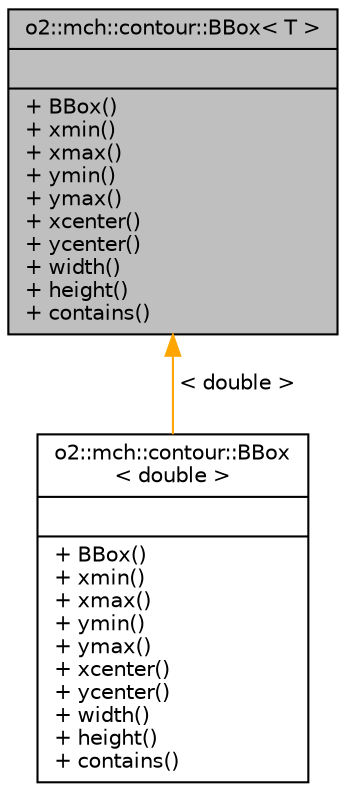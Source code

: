 digraph "o2::mch::contour::BBox&lt; T &gt;"
{
 // INTERACTIVE_SVG=YES
  bgcolor="transparent";
  edge [fontname="Helvetica",fontsize="10",labelfontname="Helvetica",labelfontsize="10"];
  node [fontname="Helvetica",fontsize="10",shape=record];
  Node1 [label="{o2::mch::contour::BBox\< T \>\n||+ BBox()\l+ xmin()\l+ xmax()\l+ ymin()\l+ ymax()\l+ xcenter()\l+ ycenter()\l+ width()\l+ height()\l+ contains()\l}",height=0.2,width=0.4,color="black", fillcolor="grey75", style="filled" fontcolor="black"];
  Node1 -> Node2 [dir="back",color="orange",fontsize="10",style="solid",label=" \< double \>" ,fontname="Helvetica"];
  Node2 [label="{o2::mch::contour::BBox\l\< double \>\n||+ BBox()\l+ xmin()\l+ xmax()\l+ ymin()\l+ ymax()\l+ xcenter()\l+ ycenter()\l+ width()\l+ height()\l+ contains()\l}",height=0.2,width=0.4,color="black",URL="$d0/d26/classo2_1_1mch_1_1contour_1_1BBox.html"];
}
